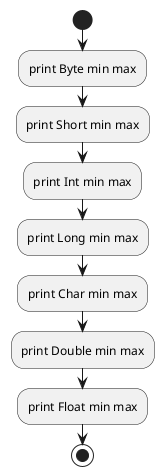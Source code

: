 @startuml
start
:print Byte min max;
:print Short min max;
:print Int min max;
:print Long min max;
:print Char min max;
:print Double min max;
:print Float min max;
stop
@enduml
